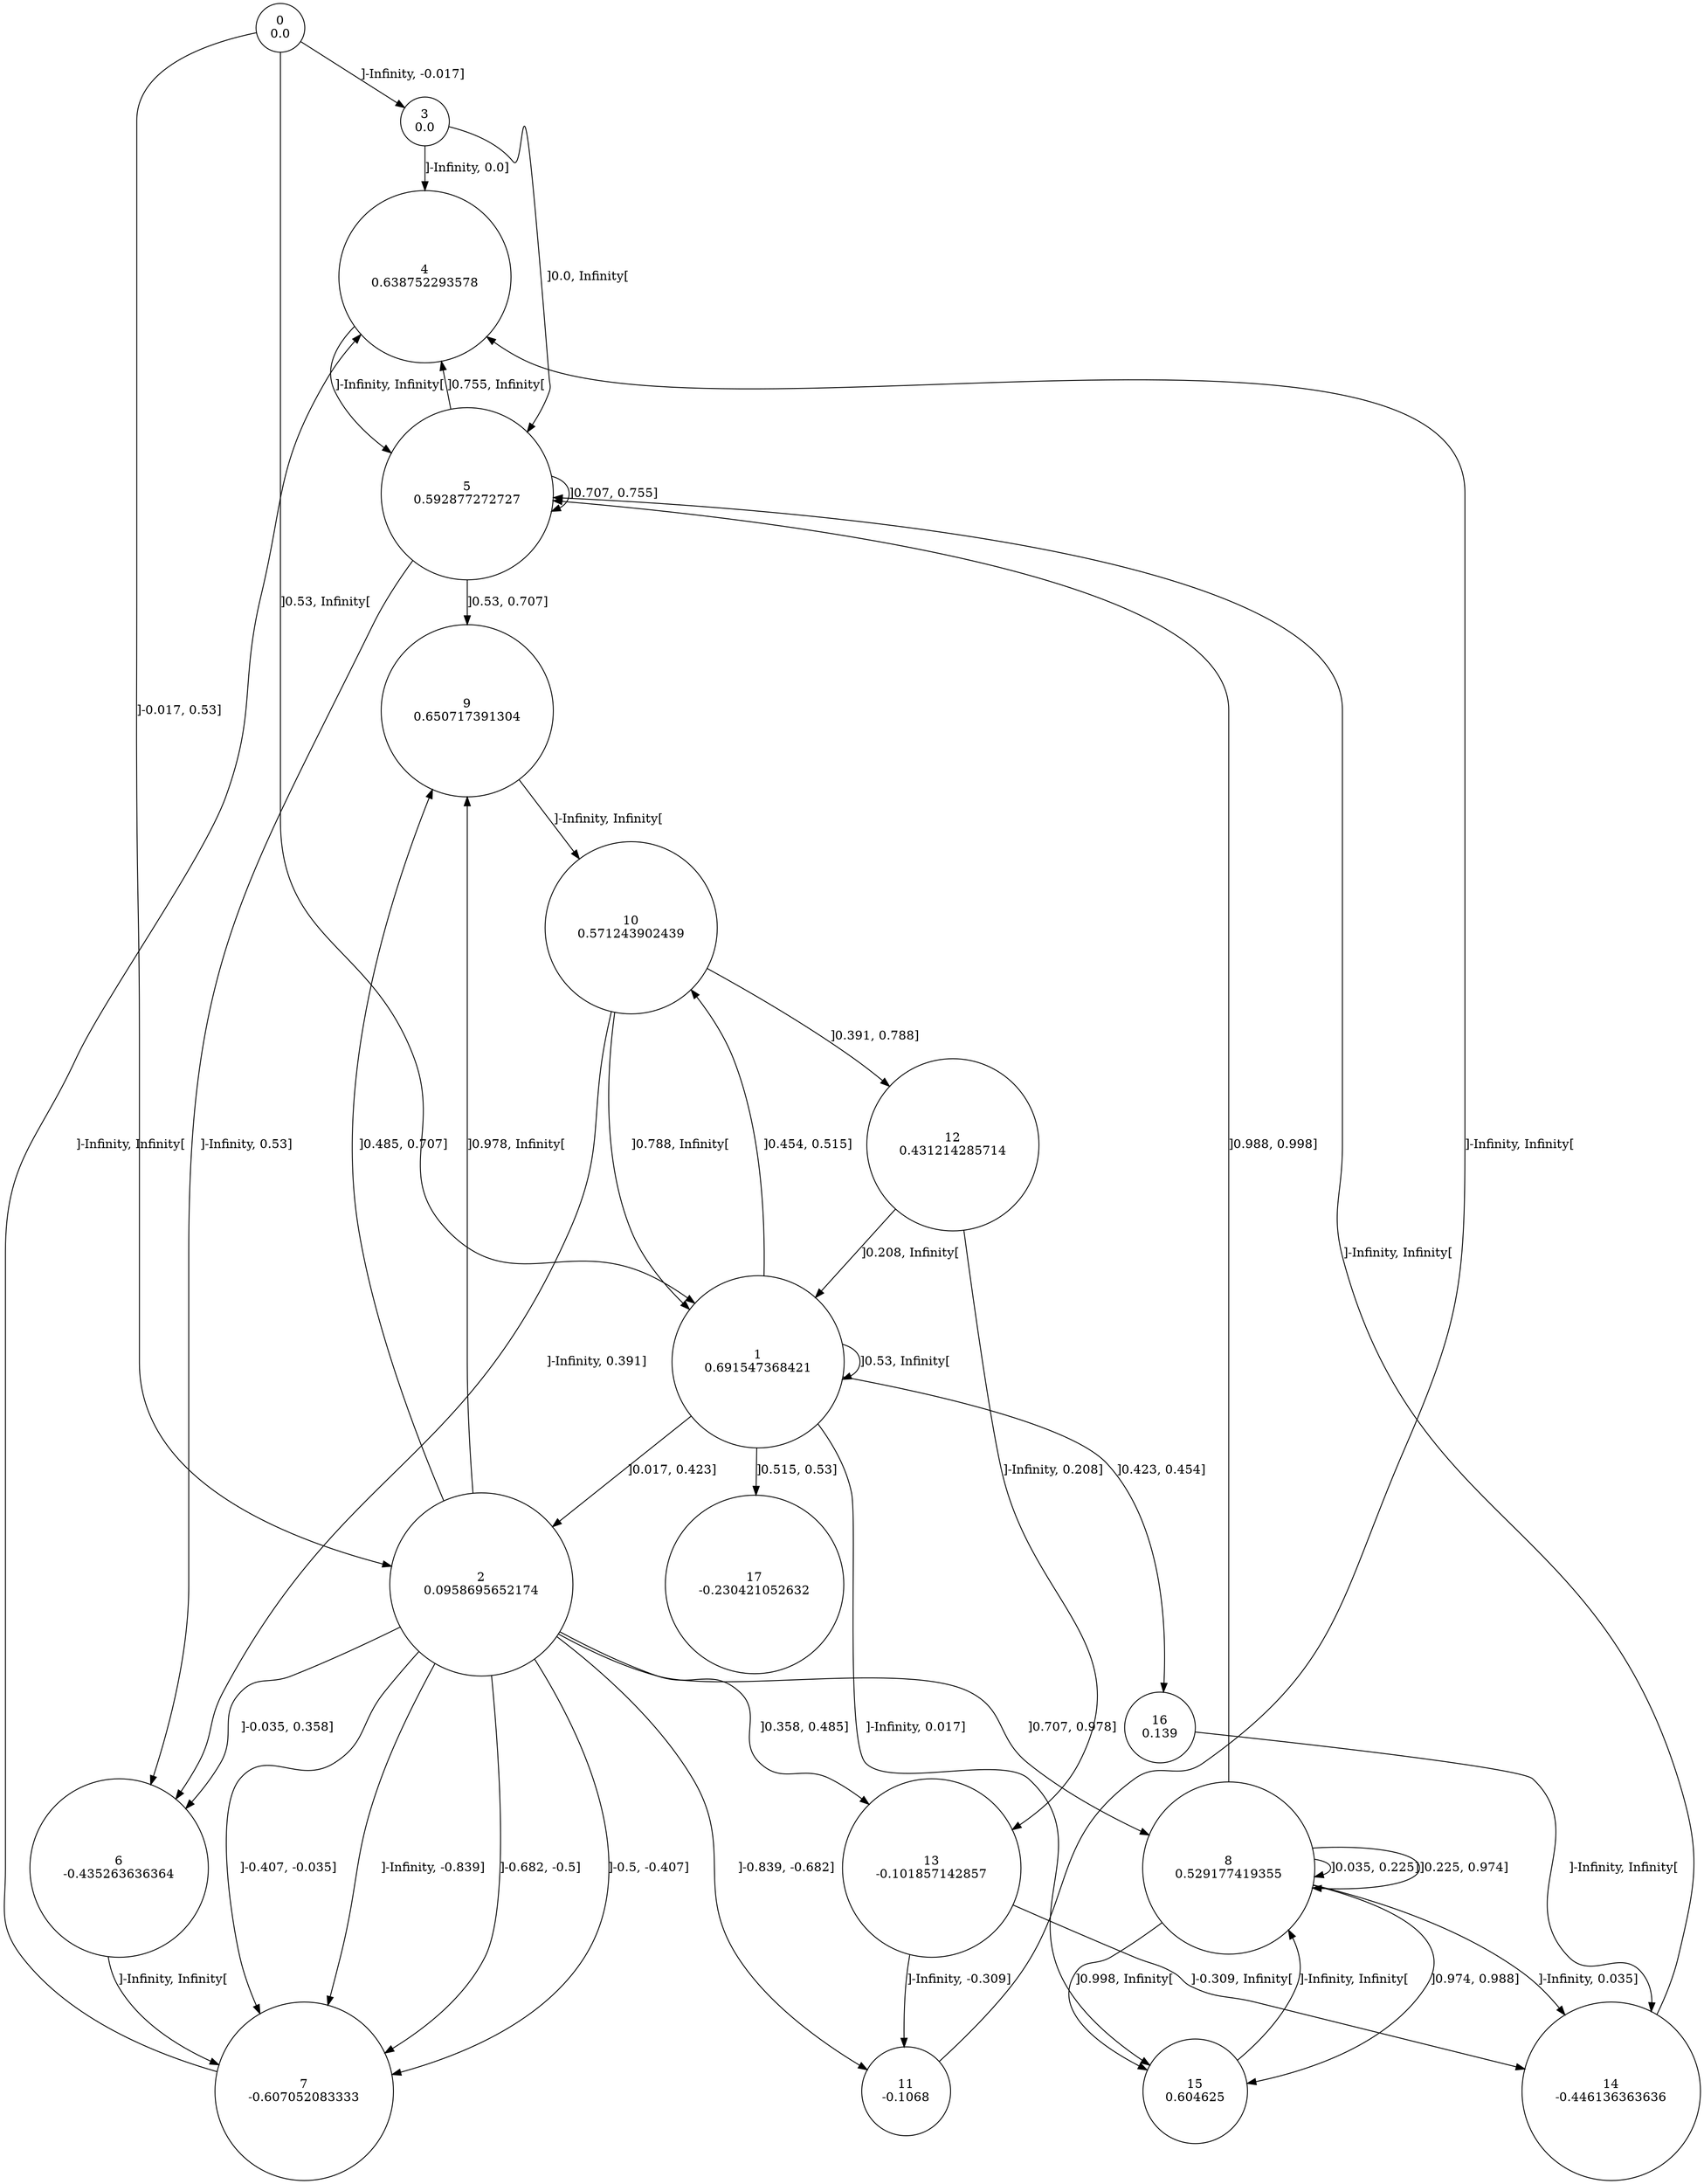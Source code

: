digraph a {
0 [shape=circle, label="0\n0.0"];
	0 -> 3 [label="]-Infinity, -0.017]"];
	0 -> 2 [label="]-0.017, 0.53]"];
	0 -> 1 [label="]0.53, Infinity["];
1 [shape=circle, label="1\n0.691547368421"];
	1 -> 15 [label="]-Infinity, 0.017]"];
	1 -> 2 [label="]0.017, 0.423]"];
	1 -> 16 [label="]0.423, 0.454]"];
	1 -> 10 [label="]0.454, 0.515]"];
	1 -> 17 [label="]0.515, 0.53]"];
	1 -> 1 [label="]0.53, Infinity["];
2 [shape=circle, label="2\n0.0958695652174"];
	2 -> 7 [label="]-Infinity, -0.839]"];
	2 -> 11 [label="]-0.839, -0.682]"];
	2 -> 7 [label="]-0.682, -0.5]"];
	2 -> 7 [label="]-0.5, -0.407]"];
	2 -> 7 [label="]-0.407, -0.035]"];
	2 -> 6 [label="]-0.035, 0.358]"];
	2 -> 13 [label="]0.358, 0.485]"];
	2 -> 9 [label="]0.485, 0.707]"];
	2 -> 8 [label="]0.707, 0.978]"];
	2 -> 9 [label="]0.978, Infinity["];
3 [shape=circle, label="3\n0.0"];
	3 -> 4 [label="]-Infinity, 0.0]"];
	3 -> 5 [label="]0.0, Infinity["];
4 [shape=circle, label="4\n0.638752293578"];
	4 -> 5 [label="]-Infinity, Infinity["];
5 [shape=circle, label="5\n0.592877272727"];
	5 -> 6 [label="]-Infinity, 0.53]"];
	5 -> 9 [label="]0.53, 0.707]"];
	5 -> 5 [label="]0.707, 0.755]"];
	5 -> 4 [label="]0.755, Infinity["];
6 [shape=circle, label="6\n-0.435263636364"];
	6 -> 7 [label="]-Infinity, Infinity["];
7 [shape=circle, label="7\n-0.607052083333"];
	7 -> 4 [label="]-Infinity, Infinity["];
8 [shape=circle, label="8\n0.529177419355"];
	8 -> 14 [label="]-Infinity, 0.035]"];
	8 -> 8 [label="]0.035, 0.225]"];
	8 -> 8 [label="]0.225, 0.974]"];
	8 -> 15 [label="]0.974, 0.988]"];
	8 -> 5 [label="]0.988, 0.998]"];
	8 -> 15 [label="]0.998, Infinity["];
9 [shape=circle, label="9\n0.650717391304"];
	9 -> 10 [label="]-Infinity, Infinity["];
10 [shape=circle, label="10\n0.571243902439"];
	10 -> 6 [label="]-Infinity, 0.391]"];
	10 -> 12 [label="]0.391, 0.788]"];
	10 -> 1 [label="]0.788, Infinity["];
11 [shape=circle, label="11\n-0.1068"];
	11 -> 4 [label="]-Infinity, Infinity["];
12 [shape=circle, label="12\n0.431214285714"];
	12 -> 13 [label="]-Infinity, 0.208]"];
	12 -> 1 [label="]0.208, Infinity["];
13 [shape=circle, label="13\n-0.101857142857"];
	13 -> 11 [label="]-Infinity, -0.309]"];
	13 -> 14 [label="]-0.309, Infinity["];
14 [shape=circle, label="14\n-0.446136363636"];
	14 -> 5 [label="]-Infinity, Infinity["];
15 [shape=circle, label="15\n0.604625"];
	15 -> 8 [label="]-Infinity, Infinity["];
16 [shape=circle, label="16\n0.139"];
	16 -> 14 [label="]-Infinity, Infinity["];
17 [shape=circle, label="17\n-0.230421052632"];
}